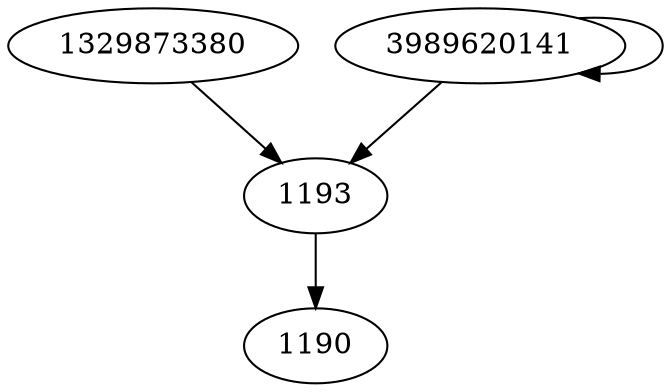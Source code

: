 digraph  {
1193;
1329873380;
3989620141;
1190;
1193 -> 1190;
1329873380 -> 1193;
3989620141 -> 1193;
3989620141 -> 3989620141;
}
